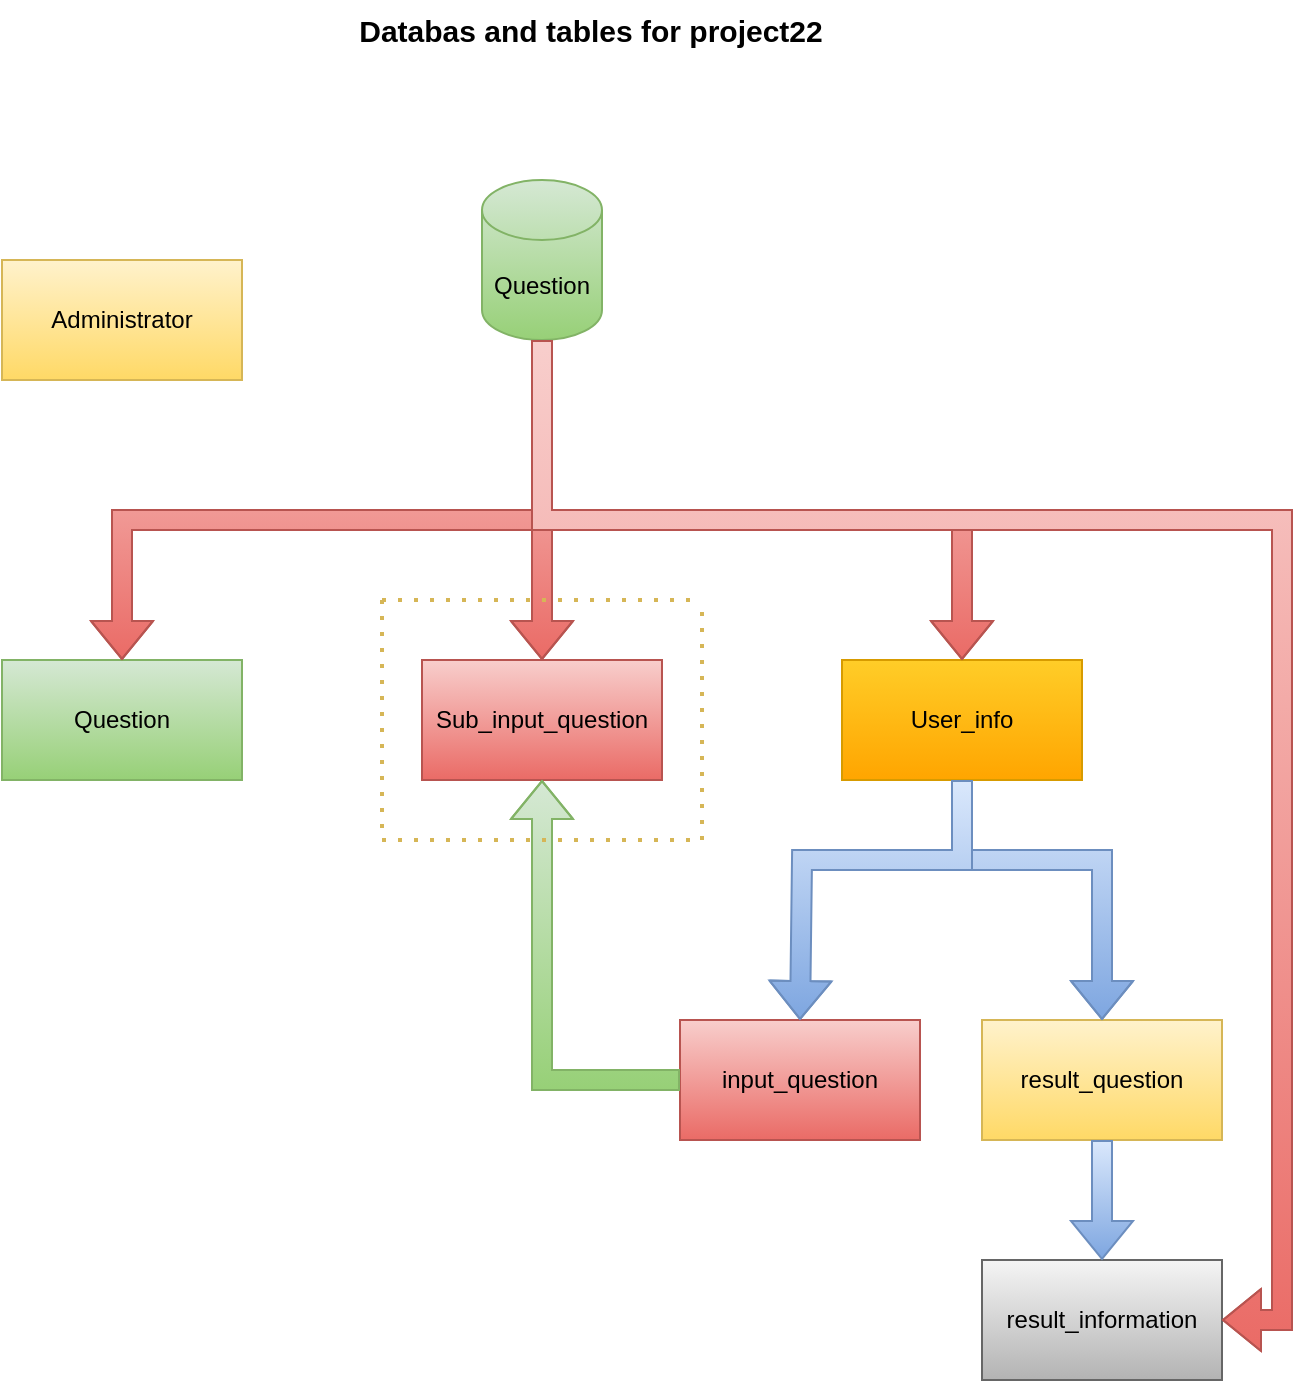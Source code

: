 <mxfile version="20.3.7" type="device"><diagram id="ttM-sqgD_t95rjmkCWU5" name="Sida-1"><mxGraphModel dx="1422" dy="705" grid="1" gridSize="10" guides="1" tooltips="1" connect="1" arrows="1" fold="1" page="1" pageScale="1" pageWidth="827" pageHeight="1169" math="0" shadow="0"><root><mxCell id="0"/><mxCell id="1" parent="0"/><mxCell id="Fte6Jx2gvMNmwggot2e0-1" value="Question" style="shape=cylinder3;whiteSpace=wrap;html=1;boundedLbl=1;backgroundOutline=1;size=15;fillColor=#d5e8d4;gradientColor=#97d077;strokeColor=#82b366;" parent="1" vertex="1"><mxGeometry x="360" y="120" width="60" height="80" as="geometry"/></mxCell><mxCell id="Fte6Jx2gvMNmwggot2e0-2" value="Question" style="rounded=0;whiteSpace=wrap;html=1;fillColor=#d5e8d4;gradientColor=#97d077;strokeColor=#82b366;" parent="1" vertex="1"><mxGeometry x="120" y="360" width="120" height="60" as="geometry"/></mxCell><mxCell id="Fte6Jx2gvMNmwggot2e0-4" value="result_question" style="rounded=0;whiteSpace=wrap;html=1;fillColor=#fff2cc;gradientColor=#ffd966;strokeColor=#d6b656;" parent="1" vertex="1"><mxGeometry x="610" y="540" width="120" height="60" as="geometry"/></mxCell><mxCell id="Fte6Jx2gvMNmwggot2e0-5" value="input_question" style="rounded=0;whiteSpace=wrap;html=1;fillColor=#f8cecc;gradientColor=#ea6b66;strokeColor=#b85450;" parent="1" vertex="1"><mxGeometry x="459" y="540" width="120" height="60" as="geometry"/></mxCell><mxCell id="Fte6Jx2gvMNmwggot2e0-18" value="User_info" style="rounded=0;whiteSpace=wrap;html=1;fillColor=#ffcd28;gradientColor=#ffa500;strokeColor=#d79b00;" parent="1" vertex="1"><mxGeometry x="540" y="360" width="120" height="60" as="geometry"/></mxCell><mxCell id="q93Gzkz7r1AXe36IWwSV-9" value="" style="edgeStyle=orthogonalEdgeStyle;rounded=0;orthogonalLoop=1;jettySize=auto;html=1;" edge="1" parent="1" source="oxzqI-2MZboQuw--GAw5-1" target="Fte6Jx2gvMNmwggot2e0-4"><mxGeometry relative="1" as="geometry"/></mxCell><mxCell id="oxzqI-2MZboQuw--GAw5-1" value="result_information" style="rounded=0;whiteSpace=wrap;html=1;fillColor=#f5f5f5;gradientColor=#b3b3b3;strokeColor=#666666;" parent="1" vertex="1"><mxGeometry x="610" y="660" width="120" height="60" as="geometry"/></mxCell><mxCell id="uuIhSNKQ8AQcdRc9BD_e-1" value="Administrator" style="rounded=0;whiteSpace=wrap;html=1;fillColor=#fff2cc;gradientColor=#ffd966;strokeColor=#d6b656;" parent="1" vertex="1"><mxGeometry x="120" y="160" width="120" height="60" as="geometry"/></mxCell><mxCell id="kAbxeYghaJZNqLa1XSBw-1" value="Sub_input_question" style="rounded=0;whiteSpace=wrap;html=1;fillColor=#f8cecc;gradientColor=#ea6b66;strokeColor=#b85450;" parent="1" vertex="1"><mxGeometry x="330" y="360" width="120" height="60" as="geometry"/></mxCell><mxCell id="q93Gzkz7r1AXe36IWwSV-1" value="" style="shape=flexArrow;endArrow=classic;html=1;rounded=0;exitX=0.5;exitY=1;exitDx=0;exitDy=0;exitPerimeter=0;entryX=0.5;entryY=0;entryDx=0;entryDy=0;fillColor=#f8cecc;gradientColor=#ea6b66;strokeColor=#b85450;" edge="1" parent="1" source="Fte6Jx2gvMNmwggot2e0-1" target="Fte6Jx2gvMNmwggot2e0-2"><mxGeometry width="50" height="50" relative="1" as="geometry"><mxPoint x="390" y="420" as="sourcePoint"/><mxPoint x="440" y="370" as="targetPoint"/><Array as="points"><mxPoint x="390" y="290"/><mxPoint x="180" y="290"/></Array></mxGeometry></mxCell><mxCell id="q93Gzkz7r1AXe36IWwSV-2" value="" style="shape=flexArrow;endArrow=classic;html=1;rounded=0;exitX=0.5;exitY=1;exitDx=0;exitDy=0;exitPerimeter=0;entryX=0.5;entryY=0;entryDx=0;entryDy=0;fillColor=#f8cecc;gradientColor=#ea6b66;strokeColor=#b85450;" edge="1" parent="1" source="Fte6Jx2gvMNmwggot2e0-1" target="kAbxeYghaJZNqLa1XSBw-1"><mxGeometry width="50" height="50" relative="1" as="geometry"><mxPoint x="390" y="420" as="sourcePoint"/><mxPoint x="440" y="370" as="targetPoint"/><Array as="points"><mxPoint x="390" y="290"/><mxPoint x="390" y="250"/></Array></mxGeometry></mxCell><mxCell id="q93Gzkz7r1AXe36IWwSV-3" value="" style="shape=flexArrow;endArrow=classic;html=1;rounded=0;entryX=0.5;entryY=0;entryDx=0;entryDy=0;fillColor=#f8cecc;gradientColor=#ea6b66;strokeColor=#b85450;exitX=0.5;exitY=1;exitDx=0;exitDy=0;exitPerimeter=0;" edge="1" parent="1" source="Fte6Jx2gvMNmwggot2e0-1" target="Fte6Jx2gvMNmwggot2e0-18"><mxGeometry width="50" height="50" relative="1" as="geometry"><mxPoint x="429" y="210" as="sourcePoint"/><mxPoint x="440" y="370" as="targetPoint"/><Array as="points"><mxPoint x="390" y="290"/><mxPoint x="600" y="290"/></Array></mxGeometry></mxCell><mxCell id="q93Gzkz7r1AXe36IWwSV-4" value="" style="shape=flexArrow;endArrow=classic;html=1;rounded=0;exitX=0.5;exitY=1;exitDx=0;exitDy=0;entryX=0.5;entryY=0;entryDx=0;entryDy=0;fillColor=#dae8fc;gradientColor=#7ea6e0;strokeColor=#6c8ebf;" edge="1" parent="1" source="Fte6Jx2gvMNmwggot2e0-18" target="Fte6Jx2gvMNmwggot2e0-4"><mxGeometry width="50" height="50" relative="1" as="geometry"><mxPoint x="390" y="420" as="sourcePoint"/><mxPoint x="440" y="370" as="targetPoint"/><Array as="points"><mxPoint x="600" y="460"/><mxPoint x="670" y="460"/></Array></mxGeometry></mxCell><mxCell id="q93Gzkz7r1AXe36IWwSV-5" value="" style="shape=flexArrow;endArrow=classic;html=1;rounded=0;exitX=0.5;exitY=1;exitDx=0;exitDy=0;entryX=0.5;entryY=0;entryDx=0;entryDy=0;fillColor=#dae8fc;gradientColor=#7ea6e0;strokeColor=#6c8ebf;" edge="1" parent="1" source="Fte6Jx2gvMNmwggot2e0-18" target="Fte6Jx2gvMNmwggot2e0-5"><mxGeometry width="50" height="50" relative="1" as="geometry"><mxPoint x="390" y="420" as="sourcePoint"/><mxPoint x="440" y="370" as="targetPoint"/><Array as="points"><mxPoint x="600" y="460"/><mxPoint x="520" y="460"/></Array></mxGeometry></mxCell><mxCell id="q93Gzkz7r1AXe36IWwSV-7" value="" style="shape=flexArrow;endArrow=classic;html=1;rounded=0;exitX=0;exitY=0.5;exitDx=0;exitDy=0;entryX=0.5;entryY=1;entryDx=0;entryDy=0;fillColor=#d5e8d4;gradientColor=#97d077;strokeColor=#82b366;" edge="1" parent="1" source="Fte6Jx2gvMNmwggot2e0-5" target="kAbxeYghaJZNqLa1XSBw-1"><mxGeometry width="50" height="50" relative="1" as="geometry"><mxPoint x="390" y="420" as="sourcePoint"/><mxPoint x="440" y="370" as="targetPoint"/><Array as="points"><mxPoint x="390" y="570"/></Array></mxGeometry></mxCell><mxCell id="q93Gzkz7r1AXe36IWwSV-8" value="" style="shape=flexArrow;endArrow=classic;html=1;rounded=0;exitX=0.5;exitY=1;exitDx=0;exitDy=0;entryX=0.5;entryY=0;entryDx=0;entryDy=0;fillColor=#dae8fc;gradientColor=#7ea6e0;strokeColor=#6c8ebf;" edge="1" parent="1" source="Fte6Jx2gvMNmwggot2e0-4" target="oxzqI-2MZboQuw--GAw5-1"><mxGeometry width="50" height="50" relative="1" as="geometry"><mxPoint x="390" y="420" as="sourcePoint"/><mxPoint x="440" y="370" as="targetPoint"/></mxGeometry></mxCell><mxCell id="q93Gzkz7r1AXe36IWwSV-10" value="" style="endArrow=none;dashed=1;html=1;dashPattern=1 3;strokeWidth=2;rounded=0;fillColor=#fff2cc;gradientColor=#ffd966;strokeColor=#d6b656;" edge="1" parent="1"><mxGeometry width="50" height="50" relative="1" as="geometry"><mxPoint x="310" y="330" as="sourcePoint"/><mxPoint x="470" y="330" as="targetPoint"/></mxGeometry></mxCell><mxCell id="q93Gzkz7r1AXe36IWwSV-11" value="" style="endArrow=none;dashed=1;html=1;dashPattern=1 3;strokeWidth=2;rounded=0;fillColor=#fff2cc;gradientColor=#ffd966;strokeColor=#d6b656;" edge="1" parent="1"><mxGeometry width="50" height="50" relative="1" as="geometry"><mxPoint x="310" y="330" as="sourcePoint"/><mxPoint x="470" y="330" as="targetPoint"/><Array as="points"><mxPoint x="310" y="450"/><mxPoint x="470" y="450"/></Array></mxGeometry></mxCell><mxCell id="q93Gzkz7r1AXe36IWwSV-12" value="&lt;b&gt;&lt;font style=&quot;font-size: 15px;&quot;&gt;Databas and tables for project22&lt;/font&gt;&lt;/b&gt;" style="text;html=1;align=center;verticalAlign=middle;resizable=0;points=[];autosize=1;strokeColor=none;fillColor=none;" vertex="1" parent="1"><mxGeometry x="284" y="30" width="260" height="30" as="geometry"/></mxCell><mxCell id="q93Gzkz7r1AXe36IWwSV-13" value="" style="shape=flexArrow;endArrow=classic;html=1;rounded=0;entryX=1;entryY=0.5;entryDx=0;entryDy=0;fillColor=#f8cecc;gradientColor=#ea6b66;strokeColor=#b85450;exitX=0.5;exitY=1;exitDx=0;exitDy=0;exitPerimeter=0;" edge="1" parent="1" source="Fte6Jx2gvMNmwggot2e0-1" target="oxzqI-2MZboQuw--GAw5-1"><mxGeometry width="50" height="50" relative="1" as="geometry"><mxPoint x="400" y="210" as="sourcePoint"/><mxPoint x="610" y="370" as="targetPoint"/><Array as="points"><mxPoint x="390" y="290"/><mxPoint x="760" y="290"/><mxPoint x="760" y="690"/></Array></mxGeometry></mxCell></root></mxGraphModel></diagram></mxfile>